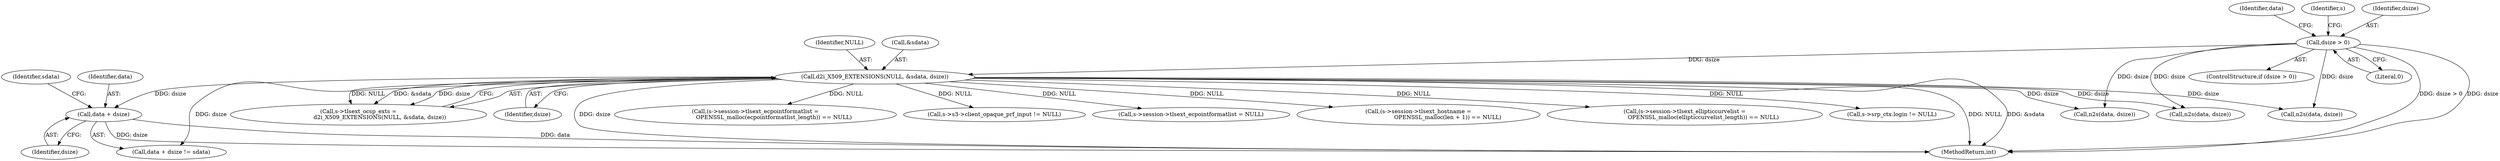 digraph "0_openssl_2c0d295e26306e15a92eb23a84a1802005c1c137@pointer" {
"1001130" [label="(Call,data + dsize)"];
"1001118" [label="(Call,d2i_X509_EXTENSIONS(NULL, &sdata, dsize))"];
"1001100" [label="(Call,dsize > 0)"];
"1001114" [label="(Call,s->tlsext_ocsp_exts =\n                        d2i_X509_EXTENSIONS(NULL, &sdata, dsize))"];
"1001131" [label="(Identifier,data)"];
"1001223" [label="(Identifier,data)"];
"1001122" [label="(Identifier,dsize)"];
"1001119" [label="(Identifier,NULL)"];
"1000272" [label="(Call,n2s(data, dsize))"];
"1001106" [label="(Identifier,s)"];
"1000588" [label="(Call,(s->session->tlsext_ecpointformatlist =\n                     OPENSSL_malloc(ecpointformatlist_length)) == NULL)"];
"1000957" [label="(Call,n2s(data, dsize))"];
"1001133" [label="(Identifier,sdata)"];
"1001099" [label="(ControlStructure,if (dsize > 0))"];
"1001132" [label="(Identifier,dsize)"];
"1001014" [label="(Call,n2s(data, dsize))"];
"1001268" [label="(MethodReturn,int)"];
"1001120" [label="(Call,&sdata)"];
"1000837" [label="(Call,s->s3->client_opaque_prf_input != NULL)"];
"1000573" [label="(Call,s->session->tlsext_ecpointformatlist = NULL)"];
"1000342" [label="(Call,(s->session->tlsext_hostname =\n                                 OPENSSL_malloc(len + 1)) == NULL)"];
"1001102" [label="(Literal,0)"];
"1000716" [label="(Call,(s->session->tlsext_ellipticcurvelist =\n                     OPENSSL_malloc(ellipticcurvelist_length)) == NULL)"];
"1001129" [label="(Call,data + dsize != sdata)"];
"1001101" [label="(Identifier,dsize)"];
"1001130" [label="(Call,data + dsize)"];
"1000477" [label="(Call,s->srp_ctx.login != NULL)"];
"1001100" [label="(Call,dsize > 0)"];
"1001118" [label="(Call,d2i_X509_EXTENSIONS(NULL, &sdata, dsize))"];
"1001130" -> "1001129"  [label="AST: "];
"1001130" -> "1001132"  [label="CFG: "];
"1001131" -> "1001130"  [label="AST: "];
"1001132" -> "1001130"  [label="AST: "];
"1001133" -> "1001130"  [label="CFG: "];
"1001130" -> "1001268"  [label="DDG: dsize"];
"1001130" -> "1001268"  [label="DDG: data"];
"1001118" -> "1001130"  [label="DDG: dsize"];
"1001118" -> "1001114"  [label="AST: "];
"1001118" -> "1001122"  [label="CFG: "];
"1001119" -> "1001118"  [label="AST: "];
"1001120" -> "1001118"  [label="AST: "];
"1001122" -> "1001118"  [label="AST: "];
"1001114" -> "1001118"  [label="CFG: "];
"1001118" -> "1001268"  [label="DDG: dsize"];
"1001118" -> "1001268"  [label="DDG: NULL"];
"1001118" -> "1001268"  [label="DDG: &sdata"];
"1001118" -> "1000272"  [label="DDG: dsize"];
"1001118" -> "1000342"  [label="DDG: NULL"];
"1001118" -> "1000477"  [label="DDG: NULL"];
"1001118" -> "1000573"  [label="DDG: NULL"];
"1001118" -> "1000588"  [label="DDG: NULL"];
"1001118" -> "1000716"  [label="DDG: NULL"];
"1001118" -> "1000837"  [label="DDG: NULL"];
"1001118" -> "1000957"  [label="DDG: dsize"];
"1001118" -> "1001014"  [label="DDG: dsize"];
"1001118" -> "1001114"  [label="DDG: NULL"];
"1001118" -> "1001114"  [label="DDG: &sdata"];
"1001118" -> "1001114"  [label="DDG: dsize"];
"1001100" -> "1001118"  [label="DDG: dsize"];
"1001118" -> "1001129"  [label="DDG: dsize"];
"1001100" -> "1001099"  [label="AST: "];
"1001100" -> "1001102"  [label="CFG: "];
"1001101" -> "1001100"  [label="AST: "];
"1001102" -> "1001100"  [label="AST: "];
"1001106" -> "1001100"  [label="CFG: "];
"1001223" -> "1001100"  [label="CFG: "];
"1001100" -> "1001268"  [label="DDG: dsize > 0"];
"1001100" -> "1001268"  [label="DDG: dsize"];
"1001100" -> "1000272"  [label="DDG: dsize"];
"1001100" -> "1000957"  [label="DDG: dsize"];
"1001100" -> "1001014"  [label="DDG: dsize"];
}
